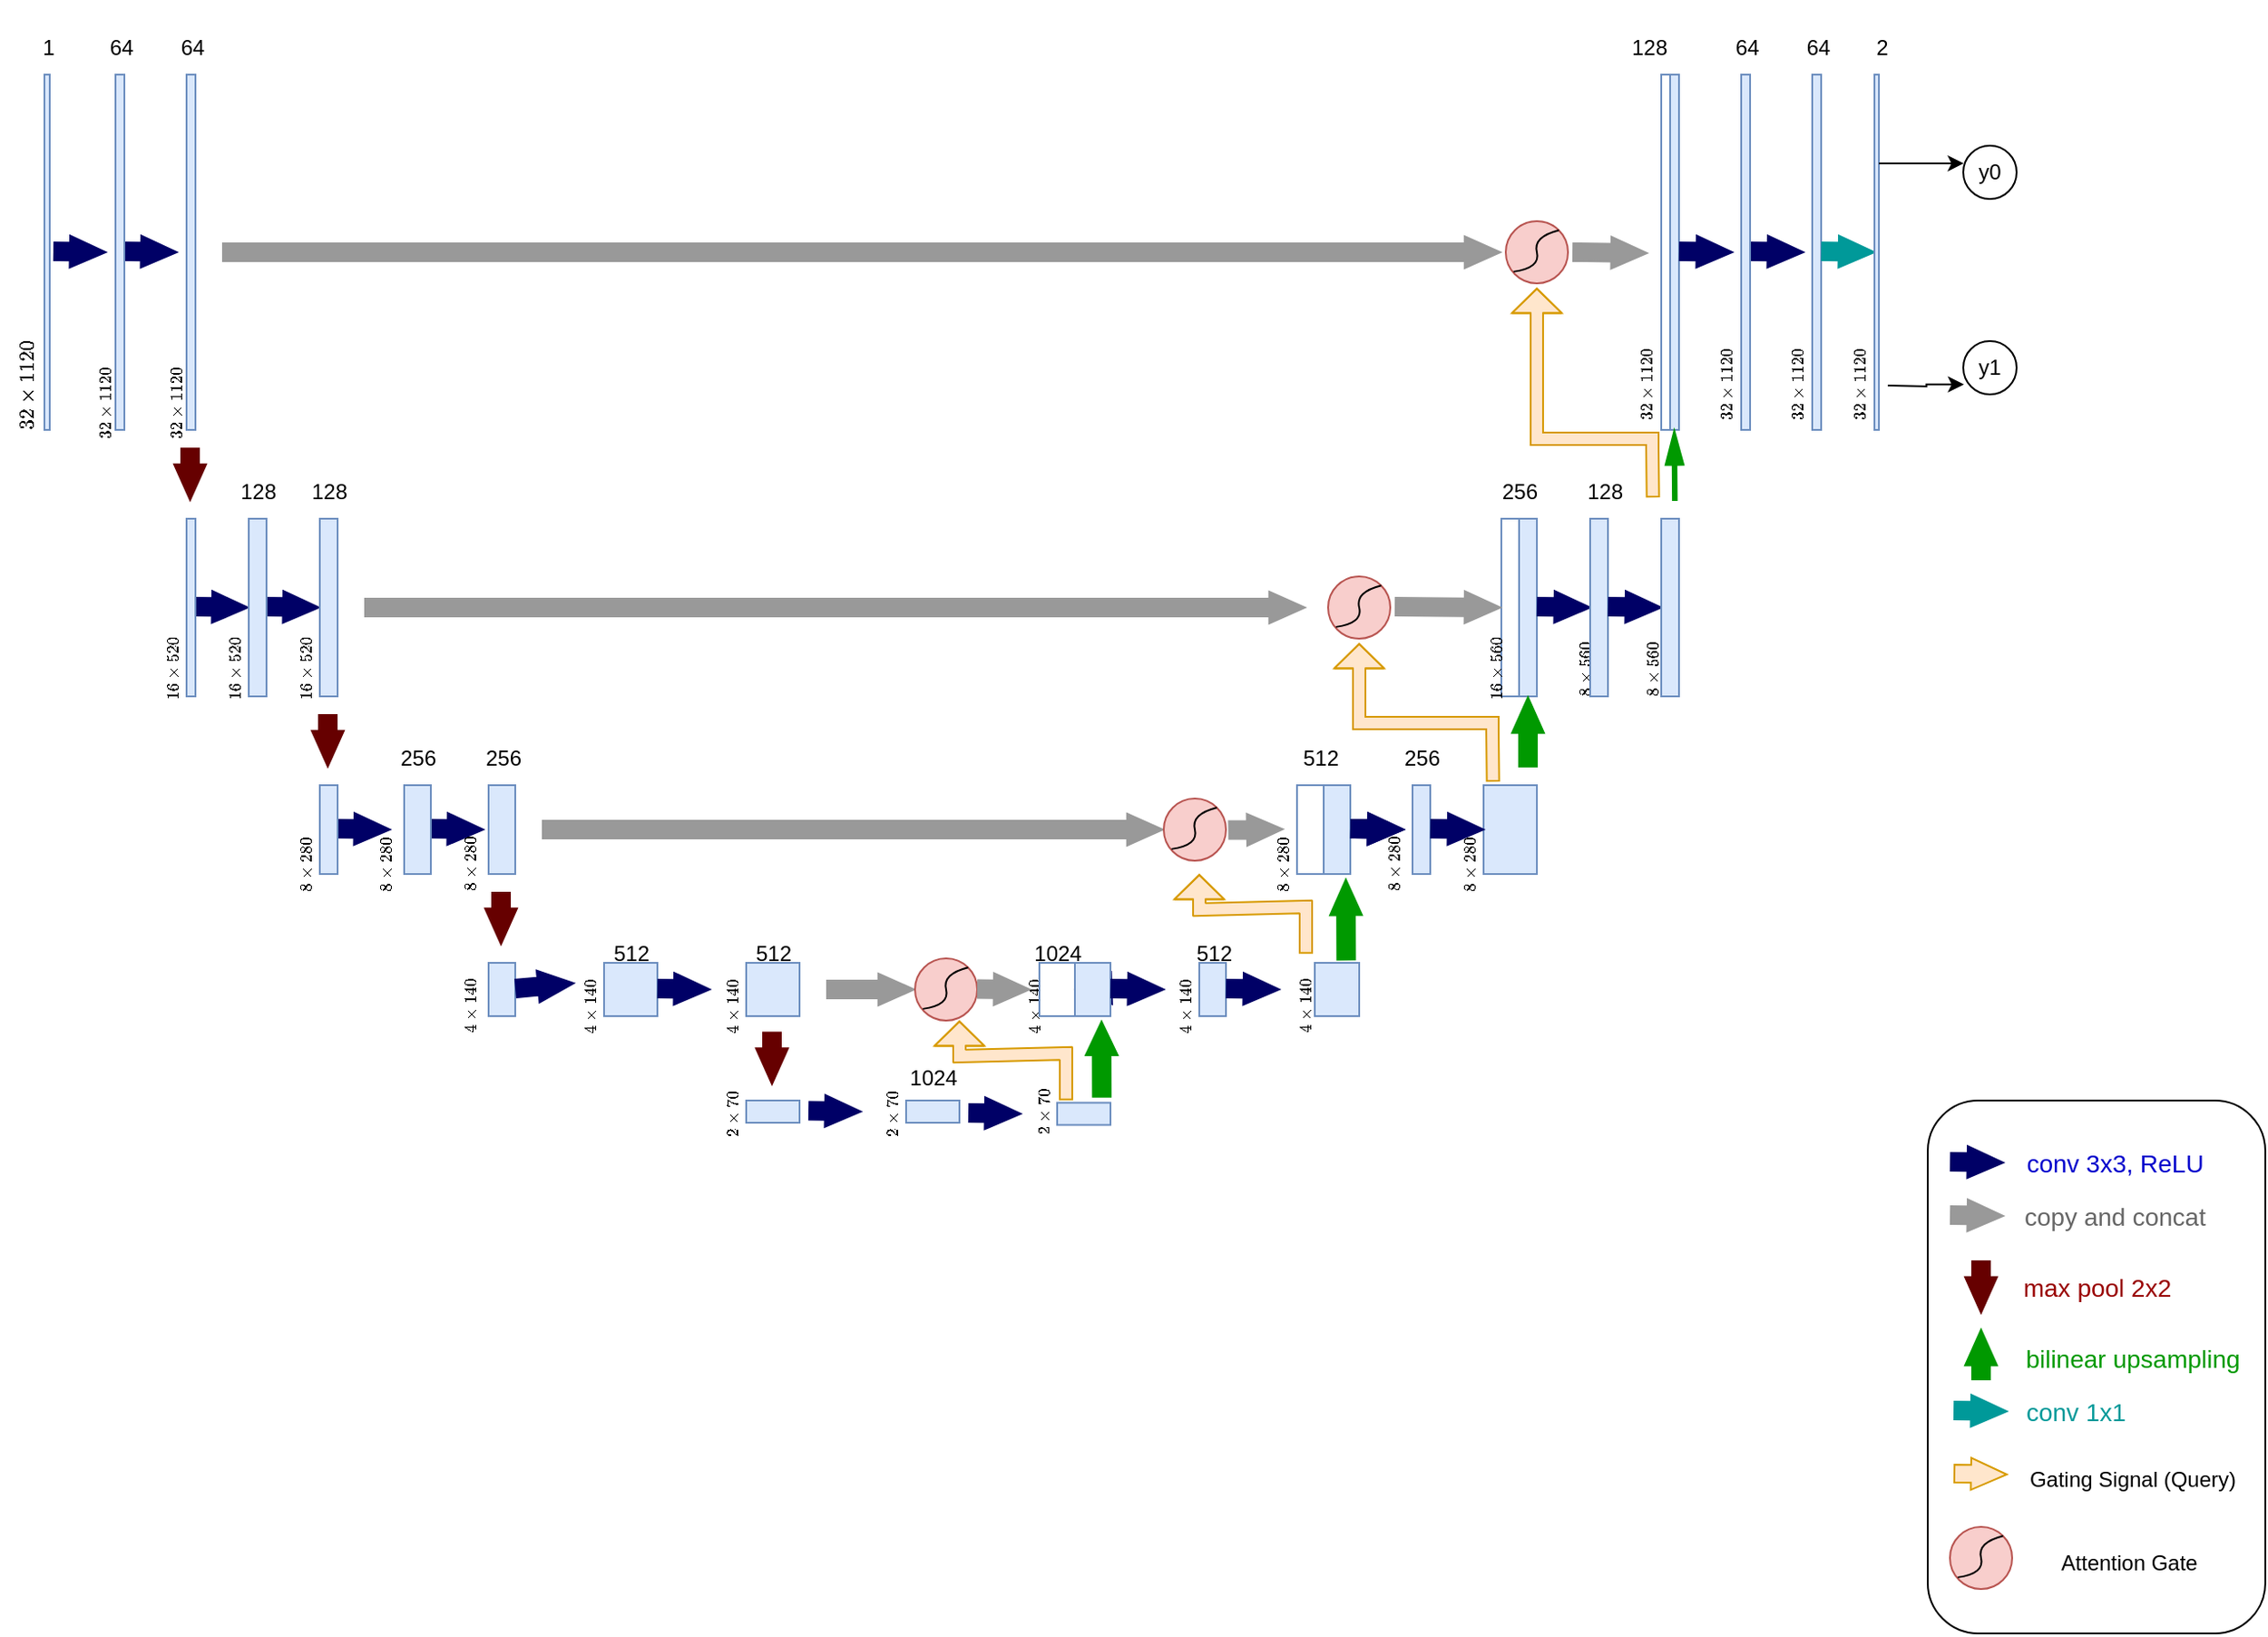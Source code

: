 <mxfile>
    <diagram name="Page-1" id="Zg2J0i8kcsBhqcDElQuv">
        <mxGraphModel dx="978" dy="692" grid="1" gridSize="10" guides="1" tooltips="1" connect="1" arrows="1" fold="1" page="1" pageScale="1" pageWidth="850" pageHeight="1100" math="1" shadow="0">
            <root>
                <mxCell id="0"/>
                <mxCell id="1" parent="0"/>
                <mxCell id="kov3exJGOiLsOatTBzYe-4" value="&lt;font style=&quot;font-size: 10px;&quot;&gt;$$32 \times 1120$$&lt;/font&gt;" style="text;html=1;align=center;verticalAlign=middle;resizable=0;points=[];autosize=1;strokeColor=none;fillColor=none;rotation=-90;" parent="1" vertex="1">
                    <mxGeometry x="-5" y="240" width="110" height="30" as="geometry"/>
                </mxCell>
                <mxCell id="kov3exJGOiLsOatTBzYe-5" value="1" style="text;html=1;align=center;verticalAlign=middle;resizable=0;points=[];autosize=1;strokeColor=none;fillColor=none;rotation=0;" parent="1" vertex="1">
                    <mxGeometry x="46.5" y="50" width="30" height="30" as="geometry"/>
                </mxCell>
                <mxCell id="kov3exJGOiLsOatTBzYe-10" value="" style="shape=flexArrow;endArrow=classic;html=1;rounded=0;fillColor=#000066;strokeColor=#000066;endWidth=7;endSize=6.38;" parent="1" edge="1">
                    <mxGeometry width="50" height="50" relative="1" as="geometry">
                        <mxPoint x="65" y="179.5" as="sourcePoint"/>
                        <mxPoint x="95" y="180" as="targetPoint"/>
                    </mxGeometry>
                </mxCell>
                <mxCell id="kov3exJGOiLsOatTBzYe-54" value="" style="shape=flexArrow;endArrow=classic;html=1;rounded=0;fillColor=#000066;strokeColor=#000066;endWidth=7;endSize=6.38;entryX=0;entryY=0.5;entryDx=0;entryDy=0;" parent="1" edge="1">
                    <mxGeometry width="50" height="50" relative="1" as="geometry">
                        <mxPoint x="145" y="379.5" as="sourcePoint"/>
                        <mxPoint x="175" y="380" as="targetPoint"/>
                    </mxGeometry>
                </mxCell>
                <mxCell id="kov3exJGOiLsOatTBzYe-59" value="" style="shape=flexArrow;endArrow=classic;html=1;rounded=0;fillColor=#000066;strokeColor=#000066;endWidth=7;endSize=6.38;entryX=0;entryY=0.5;entryDx=0;entryDy=0;" parent="1" edge="1">
                    <mxGeometry width="50" height="50" relative="1" as="geometry">
                        <mxPoint x="225" y="504.5" as="sourcePoint"/>
                        <mxPoint x="255" y="505" as="targetPoint"/>
                    </mxGeometry>
                </mxCell>
                <mxCell id="kov3exJGOiLsOatTBzYe-63" value="" style="shape=flexArrow;endArrow=classic;html=1;rounded=0;fillColor=#660000;strokeColor=#660000;endWidth=7;endSize=6.38;" parent="1" edge="1">
                    <mxGeometry width="50" height="50" relative="1" as="geometry">
                        <mxPoint x="142" y="290" as="sourcePoint"/>
                        <mxPoint x="142" y="320" as="targetPoint"/>
                    </mxGeometry>
                </mxCell>
                <mxCell id="kov3exJGOiLsOatTBzYe-64" value="" style="shape=flexArrow;endArrow=classic;html=1;rounded=0;fillColor=#660000;strokeColor=#660000;endWidth=7;endSize=6.38;" parent="1" edge="1">
                    <mxGeometry width="50" height="50" relative="1" as="geometry">
                        <mxPoint x="219.5" y="440" as="sourcePoint"/>
                        <mxPoint x="219.5" y="470" as="targetPoint"/>
                    </mxGeometry>
                </mxCell>
                <mxCell id="kov3exJGOiLsOatTBzYe-65" value="" style="shape=flexArrow;endArrow=classic;html=1;rounded=0;fillColor=#660000;strokeColor=#660000;endWidth=7;endSize=6.38;" parent="1" edge="1">
                    <mxGeometry width="50" height="50" relative="1" as="geometry">
                        <mxPoint x="317" y="540" as="sourcePoint"/>
                        <mxPoint x="317" y="570" as="targetPoint"/>
                    </mxGeometry>
                </mxCell>
                <mxCell id="kov3exJGOiLsOatTBzYe-66" value="" style="shape=flexArrow;endArrow=classic;html=1;rounded=0;fillColor=#660000;strokeColor=#660000;endWidth=7;endSize=6.38;" parent="1" edge="1">
                    <mxGeometry width="50" height="50" relative="1" as="geometry">
                        <mxPoint x="469.5" y="618.75" as="sourcePoint"/>
                        <mxPoint x="469.5" y="648.75" as="targetPoint"/>
                    </mxGeometry>
                </mxCell>
                <mxCell id="kov3exJGOiLsOatTBzYe-67" value="" style="shape=flexArrow;endArrow=classic;html=1;rounded=0;fillColor=#000066;strokeColor=#000066;endWidth=7;endSize=6.38;entryX=0;entryY=0.5;entryDx=0;entryDy=0;" parent="1" edge="1">
                    <mxGeometry width="50" height="50" relative="1" as="geometry">
                        <mxPoint x="535" y="663.75" as="sourcePoint"/>
                        <mxPoint x="535" y="663.75" as="targetPoint"/>
                    </mxGeometry>
                </mxCell>
                <mxCell id="kov3exJGOiLsOatTBzYe-76" value="" style="shape=flexArrow;endArrow=classic;html=1;rounded=0;fillColor=#999999;strokeColor=#999999;endWidth=7;endSize=6.38;" parent="1" edge="1">
                    <mxGeometry width="50" height="50" relative="1" as="geometry">
                        <mxPoint x="160" y="180" as="sourcePoint"/>
                        <mxPoint x="880" y="180" as="targetPoint"/>
                    </mxGeometry>
                </mxCell>
                <mxCell id="kov3exJGOiLsOatTBzYe-77" value="64" style="text;html=1;align=center;verticalAlign=middle;resizable=0;points=[];autosize=1;strokeColor=none;fillColor=none;rotation=0;" parent="1" vertex="1">
                    <mxGeometry x="122.5" y="50" width="40" height="30" as="geometry"/>
                </mxCell>
                <mxCell id="kov3exJGOiLsOatTBzYe-89" value="128" style="text;html=1;align=center;verticalAlign=middle;resizable=0;points=[];autosize=1;strokeColor=none;fillColor=none;rotation=0;" parent="1" vertex="1">
                    <mxGeometry x="160" y="300" width="40" height="30" as="geometry"/>
                </mxCell>
                <mxCell id="kov3exJGOiLsOatTBzYe-91" value="&lt;div&gt;&lt;font style=&quot;font-size: 8px;&quot;&gt;$$16 \times 520$$&lt;/font&gt;&lt;br&gt;&lt;/div&gt;" style="text;html=1;align=center;verticalAlign=middle;resizable=0;points=[];autosize=1;strokeColor=none;fillColor=none;rotation=-90;" parent="1" vertex="1">
                    <mxGeometry x="95" y="400" width="90" height="30" as="geometry"/>
                </mxCell>
                <mxCell id="kov3exJGOiLsOatTBzYe-92" value="&lt;div&gt;&lt;font style=&quot;font-size: 8px;&quot;&gt;$$8 \times 280$$&lt;/font&gt;&lt;br&gt;&lt;/div&gt;" style="text;html=1;align=center;verticalAlign=middle;resizable=0;points=[];autosize=1;strokeColor=none;fillColor=none;rotation=-90;" parent="1" vertex="1">
                    <mxGeometry x="175" y="510" width="80" height="30" as="geometry"/>
                </mxCell>
                <mxCell id="kov3exJGOiLsOatTBzYe-93" value="256" style="text;html=1;align=center;verticalAlign=middle;resizable=0;points=[];autosize=1;strokeColor=none;fillColor=none;rotation=0;" parent="1" vertex="1">
                    <mxGeometry x="250" y="450" width="40" height="30" as="geometry"/>
                </mxCell>
                <mxCell id="kov3exJGOiLsOatTBzYe-94" value="&lt;div&gt;&lt;font style=&quot;font-size: 8px;&quot;&gt;$$4 \times 140$$&lt;/font&gt;&lt;br&gt;&lt;/div&gt;" style="text;html=1;align=center;verticalAlign=middle;resizable=0;points=[];autosize=1;strokeColor=none;fillColor=none;rotation=-90;" parent="1" vertex="1">
                    <mxGeometry x="267.5" y="590" width="80" height="30" as="geometry"/>
                </mxCell>
                <mxCell id="kov3exJGOiLsOatTBzYe-95" value="512" style="text;html=1;align=center;verticalAlign=middle;resizable=0;points=[];autosize=1;strokeColor=none;fillColor=none;rotation=0;" parent="1" vertex="1">
                    <mxGeometry x="450" y="560" width="40" height="30" as="geometry"/>
                </mxCell>
                <mxCell id="kov3exJGOiLsOatTBzYe-96" value="&lt;div&gt;&lt;font style=&quot;font-size: 8px;&quot;&gt;$$2 \times 70$$&lt;/font&gt;&lt;br&gt;&lt;/div&gt;" style="text;html=1;align=center;verticalAlign=middle;resizable=0;points=[];autosize=1;strokeColor=none;fillColor=none;rotation=-90;" parent="1" vertex="1">
                    <mxGeometry x="415" y="650" width="80" height="30" as="geometry"/>
                </mxCell>
                <mxCell id="kov3exJGOiLsOatTBzYe-102" value="" style="shape=flexArrow;endArrow=classic;html=1;rounded=0;fillColor=#999999;strokeColor=#999999;endWidth=7;endSize=6.38;" parent="1" edge="1">
                    <mxGeometry width="50" height="50" relative="1" as="geometry">
                        <mxPoint x="240" y="380" as="sourcePoint"/>
                        <mxPoint x="770" y="380" as="targetPoint"/>
                    </mxGeometry>
                </mxCell>
                <mxCell id="kov3exJGOiLsOatTBzYe-103" value="" style="shape=flexArrow;endArrow=classic;html=1;rounded=0;fillColor=#999999;strokeColor=#999999;endWidth=7;endSize=6.38;" parent="1" edge="1">
                    <mxGeometry width="50" height="50" relative="1" as="geometry">
                        <mxPoint x="340" y="505" as="sourcePoint"/>
                        <mxPoint x="690" y="505" as="targetPoint"/>
                    </mxGeometry>
                </mxCell>
                <mxCell id="kov3exJGOiLsOatTBzYe-104" value="" style="shape=flexArrow;endArrow=classic;html=1;rounded=0;fillColor=#999999;strokeColor=#999999;endWidth=7;endSize=6.38;" parent="1" edge="1">
                    <mxGeometry width="50" height="50" relative="1" as="geometry">
                        <mxPoint x="500" y="595" as="sourcePoint"/>
                        <mxPoint x="550" y="595" as="targetPoint"/>
                    </mxGeometry>
                </mxCell>
                <mxCell id="kov3exJGOiLsOatTBzYe-112" value="128" style="text;html=1;align=center;verticalAlign=middle;resizable=0;points=[];autosize=1;strokeColor=none;fillColor=none;rotation=0;" parent="1" vertex="1">
                    <mxGeometry x="200" y="300" width="40" height="30" as="geometry"/>
                </mxCell>
                <mxCell id="kov3exJGOiLsOatTBzYe-114" value="" style="rounded=0;whiteSpace=wrap;html=1;fillColor=#dae8fc;strokeColor=#6c8ebf;" parent="1" vertex="1">
                    <mxGeometry x="60" y="80" width="3" height="200" as="geometry"/>
                </mxCell>
                <mxCell id="kov3exJGOiLsOatTBzYe-116" value="&lt;font style=&quot;font-size: 8px;&quot;&gt;$$32 \times 1120$$&lt;/font&gt;" style="text;html=1;align=center;verticalAlign=middle;resizable=0;points=[];autosize=1;strokeColor=none;fillColor=none;rotation=-90;" parent="1" vertex="1">
                    <mxGeometry x="50" y="250" width="90" height="30" as="geometry"/>
                </mxCell>
                <mxCell id="kov3exJGOiLsOatTBzYe-117" value="" style="shape=flexArrow;endArrow=classic;html=1;rounded=0;fillColor=#000066;strokeColor=#000066;endWidth=7;endSize=6.38;" parent="1" edge="1">
                    <mxGeometry width="50" height="50" relative="1" as="geometry">
                        <mxPoint x="105" y="179.5" as="sourcePoint"/>
                        <mxPoint x="135" y="180" as="targetPoint"/>
                    </mxGeometry>
                </mxCell>
                <mxCell id="kov3exJGOiLsOatTBzYe-118" value="" style="rounded=0;whiteSpace=wrap;html=1;fillColor=#dae8fc;strokeColor=#6c8ebf;" parent="1" vertex="1">
                    <mxGeometry x="100" y="80" width="5" height="200" as="geometry"/>
                </mxCell>
                <mxCell id="kov3exJGOiLsOatTBzYe-146" value="" style="rounded=0;whiteSpace=wrap;html=1;fillColor=#FFFFFF;strokeColor=#6c8ebf;" parent="1" vertex="1">
                    <mxGeometry x="970" y="80" width="5" height="200" as="geometry"/>
                </mxCell>
                <mxCell id="kov3exJGOiLsOatTBzYe-147" value="&lt;font style=&quot;font-size: 8px;&quot;&gt;$$32 \times 1120$$&lt;/font&gt;" style="text;html=1;align=center;verticalAlign=middle;resizable=0;points=[];autosize=1;strokeColor=none;fillColor=none;rotation=-90;" parent="1" vertex="1">
                    <mxGeometry x="90" y="250" width="90" height="30" as="geometry"/>
                </mxCell>
                <mxCell id="kov3exJGOiLsOatTBzYe-148" value="" style="shape=flexArrow;endArrow=classic;html=1;rounded=0;fillColor=#000066;strokeColor=#000066;endWidth=7;endSize=6.38;entryX=0;entryY=0.5;entryDx=0;entryDy=0;" parent="1" edge="1">
                    <mxGeometry width="50" height="50" relative="1" as="geometry">
                        <mxPoint x="185" y="379.5" as="sourcePoint"/>
                        <mxPoint x="215" y="380" as="targetPoint"/>
                    </mxGeometry>
                </mxCell>
                <mxCell id="kov3exJGOiLsOatTBzYe-149" value="" style="rounded=0;whiteSpace=wrap;html=1;fillColor=#dae8fc;strokeColor=#6c8ebf;" parent="1" vertex="1">
                    <mxGeometry x="175" y="330" width="10" height="100" as="geometry"/>
                </mxCell>
                <mxCell id="kov3exJGOiLsOatTBzYe-150" value="&lt;div&gt;&lt;font style=&quot;font-size: 8px;&quot;&gt;$$16 \times 520$$&lt;/font&gt;&lt;br&gt;&lt;/div&gt;" style="text;html=1;align=center;verticalAlign=middle;resizable=0;points=[];autosize=1;strokeColor=none;fillColor=none;rotation=-90;" parent="1" vertex="1">
                    <mxGeometry x="130" y="400" width="90" height="30" as="geometry"/>
                </mxCell>
                <mxCell id="kov3exJGOiLsOatTBzYe-152" value="" style="rounded=0;whiteSpace=wrap;html=1;fillColor=#dae8fc;strokeColor=#6c8ebf;" parent="1" vertex="1">
                    <mxGeometry x="830" y="480" width="10" height="50" as="geometry"/>
                </mxCell>
                <mxCell id="kov3exJGOiLsOatTBzYe-153" value="&lt;div&gt;&lt;font style=&quot;font-size: 8px;&quot;&gt;$$16 \times 520$$&lt;/font&gt;&lt;br&gt;&lt;/div&gt;" style="text;html=1;align=center;verticalAlign=middle;resizable=0;points=[];autosize=1;strokeColor=none;fillColor=none;rotation=-90;" parent="1" vertex="1">
                    <mxGeometry x="170" y="400" width="90" height="30" as="geometry"/>
                </mxCell>
                <mxCell id="kov3exJGOiLsOatTBzYe-168" value="" style="shape=flexArrow;endArrow=classic;html=1;rounded=0;fillColor=#000066;strokeColor=#000066;endWidth=7;endSize=6.38;entryX=0;entryY=0.5;entryDx=0;entryDy=0;" parent="1" edge="1">
                    <mxGeometry width="50" height="50" relative="1" as="geometry">
                        <mxPoint x="277.5" y="504.5" as="sourcePoint"/>
                        <mxPoint x="307.5" y="505" as="targetPoint"/>
                    </mxGeometry>
                </mxCell>
                <mxCell id="kov3exJGOiLsOatTBzYe-169" value="" style="rounded=0;whiteSpace=wrap;html=1;fillColor=#dae8fc;strokeColor=#6c8ebf;" parent="1" vertex="1">
                    <mxGeometry x="262.5" y="480" width="15" height="50" as="geometry"/>
                </mxCell>
                <mxCell id="kov3exJGOiLsOatTBzYe-172" value="256" style="text;html=1;align=center;verticalAlign=middle;resizable=0;points=[];autosize=1;strokeColor=none;fillColor=none;rotation=0;" parent="1" vertex="1">
                    <mxGeometry x="297.5" y="450" width="40" height="30" as="geometry"/>
                </mxCell>
                <mxCell id="kov3exJGOiLsOatTBzYe-173" value="&lt;div&gt;&lt;font style=&quot;font-size: 8px;&quot;&gt;$$8 \times 280$$&lt;/font&gt;&lt;br&gt;&lt;/div&gt;" style="text;html=1;align=center;verticalAlign=middle;resizable=0;points=[];autosize=1;strokeColor=none;fillColor=none;rotation=-90;" parent="1" vertex="1">
                    <mxGeometry x="220" y="510" width="80" height="30" as="geometry"/>
                </mxCell>
                <mxCell id="kov3exJGOiLsOatTBzYe-176" value="" style="rounded=0;whiteSpace=wrap;html=1;fillColor=#dae8fc;strokeColor=#6c8ebf;" parent="1" vertex="1">
                    <mxGeometry x="140" y="330" width="5" height="100" as="geometry"/>
                </mxCell>
                <mxCell id="kov3exJGOiLsOatTBzYe-177" value="" style="rounded=0;whiteSpace=wrap;html=1;fillColor=#dae8fc;strokeColor=#6c8ebf;" parent="1" vertex="1">
                    <mxGeometry x="215" y="480" width="10" height="50" as="geometry"/>
                </mxCell>
                <mxCell id="kov3exJGOiLsOatTBzYe-189" value="&lt;div&gt;&lt;font style=&quot;font-size: 8px;&quot;&gt;$$8 \times 280$$&lt;/font&gt;&lt;br&gt;&lt;/div&gt;" style="text;html=1;align=center;verticalAlign=middle;resizable=0;points=[];autosize=1;strokeColor=none;fillColor=none;rotation=-90;" parent="1" vertex="1">
                    <mxGeometry x="267.5" y="510" width="80" height="30" as="geometry"/>
                </mxCell>
                <mxCell id="kov3exJGOiLsOatTBzYe-190" value="" style="rounded=0;whiteSpace=wrap;html=1;fillColor=#dae8fc;strokeColor=#6c8ebf;" parent="1" vertex="1">
                    <mxGeometry x="310" y="480" width="15" height="50" as="geometry"/>
                </mxCell>
                <mxCell id="kov3exJGOiLsOatTBzYe-191" value="64" style="text;html=1;align=center;verticalAlign=middle;resizable=0;points=[];autosize=1;strokeColor=none;fillColor=none;rotation=0;" parent="1" vertex="1">
                    <mxGeometry x="82.5" y="50" width="40" height="30" as="geometry"/>
                </mxCell>
                <mxCell id="kov3exJGOiLsOatTBzYe-192" value="" style="rounded=0;whiteSpace=wrap;html=1;fillColor=#dae8fc;strokeColor=#6c8ebf;" parent="1" vertex="1">
                    <mxGeometry x="310" y="580" width="15" height="30" as="geometry"/>
                </mxCell>
                <mxCell id="kov3exJGOiLsOatTBzYe-45" value="" style="rounded=0;whiteSpace=wrap;html=1;fillColor=#dae8fc;strokeColor=#6c8ebf;" parent="1" vertex="1">
                    <mxGeometry x="375" y="580" width="30" height="30" as="geometry"/>
                </mxCell>
                <mxCell id="kov3exJGOiLsOatTBzYe-195" value="" style="shape=flexArrow;endArrow=classic;html=1;rounded=0;fillColor=#000066;strokeColor=#000066;endWidth=7;endSize=6.38;entryX=0.67;entryY=-0.053;entryDx=0;entryDy=0;entryPerimeter=0;" parent="1" target="kov3exJGOiLsOatTBzYe-260" edge="1">
                    <mxGeometry width="50" height="50" relative="1" as="geometry">
                        <mxPoint x="325" y="594.5" as="sourcePoint"/>
                        <mxPoint x="355" y="595" as="targetPoint"/>
                    </mxGeometry>
                </mxCell>
                <mxCell id="kov3exJGOiLsOatTBzYe-197" value="" style="shape=flexArrow;endArrow=classic;html=1;rounded=0;fillColor=#000066;strokeColor=#000066;endWidth=7;endSize=6.38;entryX=0;entryY=0.5;entryDx=0;entryDy=0;" parent="1" edge="1">
                    <mxGeometry width="50" height="50" relative="1" as="geometry">
                        <mxPoint x="405" y="594.5" as="sourcePoint"/>
                        <mxPoint x="435" y="595" as="targetPoint"/>
                    </mxGeometry>
                </mxCell>
                <mxCell id="kov3exJGOiLsOatTBzYe-198" value="512" style="text;html=1;align=center;verticalAlign=middle;resizable=0;points=[];autosize=1;strokeColor=none;fillColor=none;rotation=0;" parent="1" vertex="1">
                    <mxGeometry x="370" y="560" width="40" height="30" as="geometry"/>
                </mxCell>
                <mxCell id="kov3exJGOiLsOatTBzYe-200" value="" style="rounded=0;whiteSpace=wrap;html=1;fillColor=#dae8fc;strokeColor=#6c8ebf;" parent="1" vertex="1">
                    <mxGeometry x="455" y="657.5" width="30" height="12.5" as="geometry"/>
                </mxCell>
                <mxCell id="kov3exJGOiLsOatTBzYe-215" value="" style="shape=flexArrow;endArrow=classic;html=1;rounded=0;fillColor=#000066;strokeColor=#000066;endWidth=7;endSize=6.38;entryX=0;entryY=0.5;entryDx=0;entryDy=0;" parent="1" edge="1">
                    <mxGeometry width="50" height="50" relative="1" as="geometry">
                        <mxPoint x="490" y="663.25" as="sourcePoint"/>
                        <mxPoint x="520" y="663.75" as="targetPoint"/>
                    </mxGeometry>
                </mxCell>
                <mxCell id="kov3exJGOiLsOatTBzYe-219" value="" style="shape=flexArrow;endArrow=classic;html=1;rounded=0;fillColor=#000066;strokeColor=#000066;endWidth=7;endSize=6.38;entryX=0;entryY=0.5;entryDx=0;entryDy=0;" parent="1" edge="1">
                    <mxGeometry width="50" height="50" relative="1" as="geometry">
                        <mxPoint x="625" y="661.88" as="sourcePoint"/>
                        <mxPoint x="625" y="661.88" as="targetPoint"/>
                    </mxGeometry>
                </mxCell>
                <mxCell id="kov3exJGOiLsOatTBzYe-220" value="" style="rounded=0;whiteSpace=wrap;html=1;fillColor=#dae8fc;strokeColor=#6c8ebf;" parent="1" vertex="1">
                    <mxGeometry x="545" y="657.5" width="30" height="12.5" as="geometry"/>
                </mxCell>
                <mxCell id="kov3exJGOiLsOatTBzYe-221" value="" style="shape=flexArrow;endArrow=classic;html=1;rounded=0;fillColor=#000066;strokeColor=#000066;endWidth=7;endSize=6.38;entryX=0;entryY=0.5;entryDx=0;entryDy=0;" parent="1" edge="1">
                    <mxGeometry width="50" height="50" relative="1" as="geometry">
                        <mxPoint x="580" y="664.5" as="sourcePoint"/>
                        <mxPoint x="610" y="665" as="targetPoint"/>
                    </mxGeometry>
                </mxCell>
                <mxCell id="kov3exJGOiLsOatTBzYe-226" value="" style="rounded=0;whiteSpace=wrap;html=1;fillColor=#dae8fc;strokeColor=#6c8ebf;" parent="1" vertex="1">
                    <mxGeometry x="630" y="658.75" width="30" height="12.5" as="geometry"/>
                </mxCell>
                <mxCell id="kov3exJGOiLsOatTBzYe-228" value="1024" style="text;html=1;align=center;verticalAlign=middle;resizable=0;points=[];autosize=1;strokeColor=none;fillColor=none;rotation=0;" parent="1" vertex="1">
                    <mxGeometry x="535" y="630" width="50" height="30" as="geometry"/>
                </mxCell>
                <mxCell id="kov3exJGOiLsOatTBzYe-231" value="&lt;div&gt;&lt;font style=&quot;font-size: 8px;&quot;&gt;$$4 \times 140$$&lt;/font&gt;&lt;br&gt;&lt;/div&gt;" style="text;html=1;align=center;verticalAlign=middle;resizable=0;points=[];autosize=1;strokeColor=none;fillColor=none;rotation=-90;" parent="1" vertex="1">
                    <mxGeometry x="585" y="590" width="80" height="30" as="geometry"/>
                </mxCell>
                <mxCell id="kov3exJGOiLsOatTBzYe-233" value="" style="rounded=0;whiteSpace=wrap;html=1;fillColor=#FFFFFF;strokeColor=#6c8ebf;" parent="1" vertex="1">
                    <mxGeometry x="620" y="580" width="20" height="30" as="geometry"/>
                </mxCell>
                <mxCell id="kov3exJGOiLsOatTBzYe-243" value="1024" style="text;html=1;align=center;verticalAlign=middle;resizable=0;points=[];autosize=1;strokeColor=none;fillColor=none;rotation=0;" parent="1" vertex="1">
                    <mxGeometry x="605" y="560" width="50" height="30" as="geometry"/>
                </mxCell>
                <mxCell id="kov3exJGOiLsOatTBzYe-240" value="" style="rounded=0;whiteSpace=wrap;html=1;fillColor=#dae8fc;strokeColor=#6c8ebf;" parent="1" vertex="1">
                    <mxGeometry x="710" y="580" width="15" height="30" as="geometry"/>
                </mxCell>
                <mxCell id="kov3exJGOiLsOatTBzYe-249" value="" style="rounded=0;whiteSpace=wrap;html=1;fillColor=#dae8fc;strokeColor=#6c8ebf;" parent="1" vertex="1">
                    <mxGeometry x="775" y="580" width="25" height="30" as="geometry"/>
                </mxCell>
                <mxCell id="kov3exJGOiLsOatTBzYe-252" value="" style="rounded=0;whiteSpace=wrap;html=1;fillColor=#FFFFFF;strokeColor=#6c8ebf;" parent="1" vertex="1">
                    <mxGeometry x="765" y="480" width="15" height="50" as="geometry"/>
                </mxCell>
                <mxCell id="kov3exJGOiLsOatTBzYe-253" value="" style="rounded=0;whiteSpace=wrap;html=1;fillColor=#dae8fc;strokeColor=#6c8ebf;" parent="1" vertex="1">
                    <mxGeometry x="780" y="480" width="15" height="50" as="geometry"/>
                </mxCell>
                <mxCell id="kov3exJGOiLsOatTBzYe-254" value="512" style="text;html=1;align=center;verticalAlign=middle;resizable=0;points=[];autosize=1;strokeColor=none;fillColor=none;rotation=0;" parent="1" vertex="1">
                    <mxGeometry x="757.5" y="450" width="40" height="30" as="geometry"/>
                </mxCell>
                <mxCell id="kov3exJGOiLsOatTBzYe-256" value="&lt;div&gt;&lt;font style=&quot;font-size: 8px;&quot;&gt;$$8 \times 280$$&lt;/font&gt;&lt;br&gt;&lt;/div&gt;" style="text;html=1;align=center;verticalAlign=middle;resizable=0;points=[];autosize=1;strokeColor=none;fillColor=none;rotation=-90;strokeWidth=1;" parent="1" vertex="1">
                    <mxGeometry x="725" y="510" width="80" height="30" as="geometry"/>
                </mxCell>
                <mxCell id="kov3exJGOiLsOatTBzYe-257" value="&lt;div&gt;&lt;font style=&quot;font-size: 8px;&quot;&gt;$$2 \times 70$$&lt;/font&gt;&lt;br&gt;&lt;/div&gt;" style="text;html=1;align=center;verticalAlign=middle;resizable=0;points=[];autosize=1;strokeColor=none;fillColor=none;rotation=-90;" parent="1" vertex="1">
                    <mxGeometry x="505" y="650" width="80" height="30" as="geometry"/>
                </mxCell>
                <mxCell id="kov3exJGOiLsOatTBzYe-258" value="&lt;div&gt;&lt;font style=&quot;font-size: 8px;&quot;&gt;$$2 \times 70$$&lt;/font&gt;&lt;br&gt;&lt;/div&gt;" style="text;html=1;align=center;verticalAlign=middle;resizable=0;points=[];autosize=1;strokeColor=none;fillColor=none;rotation=-90;" parent="1" vertex="1">
                    <mxGeometry x="590" y="648.75" width="80" height="30" as="geometry"/>
                </mxCell>
                <mxCell id="kov3exJGOiLsOatTBzYe-260" value="&lt;div&gt;&lt;font style=&quot;font-size: 8px;&quot;&gt;$$4 \times 140$$&lt;/font&gt;&lt;br&gt;&lt;/div&gt;" style="text;html=1;align=center;verticalAlign=middle;resizable=0;points=[];autosize=1;strokeColor=none;fillColor=none;rotation=-90;" parent="1" vertex="1">
                    <mxGeometry x="335" y="590" width="80" height="30" as="geometry"/>
                </mxCell>
                <mxCell id="kov3exJGOiLsOatTBzYe-265" value="&lt;div&gt;&lt;font style=&quot;font-size: 8px;&quot;&gt;$$4 \times 140$$&lt;/font&gt;&lt;br&gt;&lt;/div&gt;" style="text;html=1;align=center;verticalAlign=middle;resizable=0;points=[];autosize=1;strokeColor=none;fillColor=none;rotation=-90;" parent="1" vertex="1">
                    <mxGeometry x="415" y="590" width="80" height="30" as="geometry"/>
                </mxCell>
                <mxCell id="kov3exJGOiLsOatTBzYe-196" value="" style="rounded=0;whiteSpace=wrap;html=1;fillColor=#dae8fc;strokeColor=#6c8ebf;" parent="1" vertex="1">
                    <mxGeometry x="455" y="580" width="30" height="30" as="geometry"/>
                </mxCell>
                <mxCell id="kov3exJGOiLsOatTBzYe-275" value="&lt;div&gt;&lt;font style=&quot;font-size: 8px;&quot;&gt;$$4 \times 140$$&lt;/font&gt;&lt;br&gt;&lt;/div&gt;" style="text;html=1;align=center;verticalAlign=middle;resizable=0;points=[];autosize=1;strokeColor=none;fillColor=none;rotation=-90;" parent="1" vertex="1">
                    <mxGeometry x="670" y="590" width="80" height="30" as="geometry"/>
                </mxCell>
                <mxCell id="kov3exJGOiLsOatTBzYe-276" value="" style="rounded=0;whiteSpace=wrap;html=1;fillColor=#dae8fc;strokeColor=#6c8ebf;" parent="1" vertex="1">
                    <mxGeometry x="215" y="330" width="10" height="100" as="geometry"/>
                </mxCell>
                <mxCell id="kov3exJGOiLsOatTBzYe-277" value="&lt;div&gt;&lt;font style=&quot;font-size: 8px;&quot;&gt;$$8 \times 280$$&lt;/font&gt;&lt;br&gt;&lt;/div&gt;" style="text;html=1;align=center;verticalAlign=middle;resizable=0;points=[];autosize=1;strokeColor=none;fillColor=none;rotation=-90;" parent="1" vertex="1">
                    <mxGeometry x="787.5" y="510" width="80" height="30" as="geometry"/>
                </mxCell>
                <mxCell id="kov3exJGOiLsOatTBzYe-278" value="256" style="text;html=1;align=center;verticalAlign=middle;resizable=0;points=[];autosize=1;strokeColor=none;fillColor=none;rotation=0;" parent="1" vertex="1">
                    <mxGeometry x="815" y="450" width="40" height="30" as="geometry"/>
                </mxCell>
                <mxCell id="kov3exJGOiLsOatTBzYe-279" value="" style="shape=flexArrow;endArrow=classic;html=1;rounded=0;fillColor=#000066;strokeColor=#000066;endWidth=7;endSize=6.38;entryX=0;entryY=0.5;entryDx=0;entryDy=0;" parent="1" edge="1">
                    <mxGeometry width="50" height="50" relative="1" as="geometry">
                        <mxPoint x="795" y="504.5" as="sourcePoint"/>
                        <mxPoint x="825.5" y="505" as="targetPoint"/>
                    </mxGeometry>
                </mxCell>
                <mxCell id="kov3exJGOiLsOatTBzYe-280" value="" style="rounded=0;whiteSpace=wrap;html=1;fillColor=#dae8fc;strokeColor=#6c8ebf;" parent="1" vertex="1">
                    <mxGeometry x="870" y="480" width="30" height="50" as="geometry"/>
                </mxCell>
                <mxCell id="kov3exJGOiLsOatTBzYe-281" value="&lt;div&gt;&lt;font style=&quot;font-size: 8px;&quot;&gt;$$8 \times 280$$&lt;/font&gt;&lt;br&gt;&lt;/div&gt;" style="text;html=1;align=center;verticalAlign=middle;resizable=0;points=[];autosize=1;strokeColor=none;fillColor=none;rotation=-90;" parent="1" vertex="1">
                    <mxGeometry x="830" y="510" width="80" height="30" as="geometry"/>
                </mxCell>
                <mxCell id="kov3exJGOiLsOatTBzYe-282" value="" style="shape=flexArrow;endArrow=classic;html=1;rounded=0;fillColor=#000066;strokeColor=#000066;endWidth=7;endSize=6.38;entryX=0;entryY=0.5;entryDx=0;entryDy=0;" parent="1" edge="1">
                    <mxGeometry width="50" height="50" relative="1" as="geometry">
                        <mxPoint x="840" y="504.5" as="sourcePoint"/>
                        <mxPoint x="870.5" y="505" as="targetPoint"/>
                    </mxGeometry>
                </mxCell>
                <mxCell id="kov3exJGOiLsOatTBzYe-284" value="" style="shape=flexArrow;endArrow=classic;html=1;rounded=0;fillColor=#000066;strokeColor=#000066;endWidth=7;endSize=6.38;entryX=0;entryY=0.5;entryDx=0;entryDy=0;" parent="1" target="kov3exJGOiLsOatTBzYe-230" edge="1">
                    <mxGeometry width="50" height="50" relative="1" as="geometry">
                        <mxPoint x="655" y="594.5" as="sourcePoint"/>
                        <mxPoint x="685.5" y="595" as="targetPoint"/>
                    </mxGeometry>
                </mxCell>
                <mxCell id="kov3exJGOiLsOatTBzYe-230" value="" style="rounded=0;whiteSpace=wrap;html=1;fillColor=#dae8fc;strokeColor=#6c8ebf;" parent="1" vertex="1">
                    <mxGeometry x="640" y="580" width="20" height="30" as="geometry"/>
                </mxCell>
                <mxCell id="kov3exJGOiLsOatTBzYe-287" value="" style="shape=flexArrow;endArrow=classic;html=1;rounded=0;fillColor=#000066;strokeColor=#000066;endWidth=7;endSize=6.38;entryX=0;entryY=0.5;entryDx=0;entryDy=0;" parent="1" edge="1">
                    <mxGeometry width="50" height="50" relative="1" as="geometry">
                        <mxPoint x="660" y="594.5" as="sourcePoint"/>
                        <mxPoint x="690.5" y="595" as="targetPoint"/>
                    </mxGeometry>
                </mxCell>
                <mxCell id="kov3exJGOiLsOatTBzYe-290" value="" style="shape=flexArrow;endArrow=classic;html=1;rounded=0;fillColor=#000066;strokeColor=#000066;endWidth=7;endSize=6.38;entryX=0;entryY=0.5;entryDx=0;entryDy=0;" parent="1" edge="1">
                    <mxGeometry width="50" height="50" relative="1" as="geometry">
                        <mxPoint x="725" y="594.5" as="sourcePoint"/>
                        <mxPoint x="755.5" y="595" as="targetPoint"/>
                    </mxGeometry>
                </mxCell>
                <mxCell id="kov3exJGOiLsOatTBzYe-291" value="512" style="text;html=1;align=center;verticalAlign=middle;resizable=0;points=[];autosize=1;strokeColor=none;fillColor=none;rotation=0;" parent="1" vertex="1">
                    <mxGeometry x="697.5" y="560" width="40" height="30" as="geometry"/>
                </mxCell>
                <mxCell id="kov3exJGOiLsOatTBzYe-294" value="" style="rounded=0;whiteSpace=wrap;html=1;fillColor=#FFFFFF;strokeColor=#6c8ebf;" parent="1" vertex="1">
                    <mxGeometry x="880" y="330" width="10" height="100" as="geometry"/>
                </mxCell>
                <mxCell id="kov3exJGOiLsOatTBzYe-295" value="" style="rounded=0;whiteSpace=wrap;html=1;fillColor=#dae8fc;strokeColor=#6c8ebf;" parent="1" vertex="1">
                    <mxGeometry x="890" y="330" width="10" height="100" as="geometry"/>
                </mxCell>
                <mxCell id="kov3exJGOiLsOatTBzYe-296" value="256" style="text;html=1;align=center;verticalAlign=middle;resizable=0;points=[];autosize=1;strokeColor=none;fillColor=none;rotation=0;" parent="1" vertex="1">
                    <mxGeometry x="870" y="300" width="40" height="30" as="geometry"/>
                </mxCell>
                <mxCell id="kov3exJGOiLsOatTBzYe-297" value="&lt;div&gt;&lt;font style=&quot;font-size: 8px;&quot;&gt;$$16 \times 560$$&lt;/font&gt;&lt;br&gt;&lt;/div&gt;" style="text;html=1;align=center;verticalAlign=middle;resizable=0;points=[];autosize=1;strokeColor=none;fillColor=none;rotation=-90;" parent="1" vertex="1">
                    <mxGeometry x="840" y="400" width="90" height="30" as="geometry"/>
                </mxCell>
                <mxCell id="kov3exJGOiLsOatTBzYe-298" value="" style="shape=flexArrow;endArrow=classic;html=1;rounded=0;fillColor=#000066;strokeColor=#000066;endWidth=7;endSize=6.38;entryX=0;entryY=0.5;entryDx=0;entryDy=0;" parent="1" edge="1">
                    <mxGeometry width="50" height="50" relative="1" as="geometry">
                        <mxPoint x="900" y="379.5" as="sourcePoint"/>
                        <mxPoint x="930.5" y="380" as="targetPoint"/>
                    </mxGeometry>
                </mxCell>
                <mxCell id="kov3exJGOiLsOatTBzYe-302" value="&lt;div&gt;&lt;font style=&quot;font-size: 8px;&quot;&gt;$$8 \times 560$$&lt;/font&gt;&lt;br&gt;&lt;/div&gt;" style="text;html=1;align=center;verticalAlign=middle;resizable=0;points=[];autosize=1;strokeColor=none;fillColor=none;rotation=-90;" parent="1" vertex="1">
                    <mxGeometry x="895" y="400" width="80" height="30" as="geometry"/>
                </mxCell>
                <mxCell id="kov3exJGOiLsOatTBzYe-309" value="" style="rounded=0;whiteSpace=wrap;html=1;fillColor=#dae8fc;strokeColor=#6c8ebf;" parent="1" vertex="1">
                    <mxGeometry x="930" y="330" width="10" height="100" as="geometry"/>
                </mxCell>
                <mxCell id="kov3exJGOiLsOatTBzYe-311" value="128" style="text;html=1;align=center;verticalAlign=middle;resizable=0;points=[];autosize=1;strokeColor=none;fillColor=none;rotation=0;" parent="1" vertex="1">
                    <mxGeometry x="917.5" y="300" width="40" height="30" as="geometry"/>
                </mxCell>
                <mxCell id="kov3exJGOiLsOatTBzYe-312" value="" style="shape=flexArrow;endArrow=classic;html=1;rounded=0;fillColor=#000066;strokeColor=#000066;endWidth=7;endSize=6.38;entryX=0;entryY=0.5;entryDx=0;entryDy=0;" parent="1" edge="1">
                    <mxGeometry width="50" height="50" relative="1" as="geometry">
                        <mxPoint x="940" y="379.5" as="sourcePoint"/>
                        <mxPoint x="970.5" y="380" as="targetPoint"/>
                    </mxGeometry>
                </mxCell>
                <mxCell id="kov3exJGOiLsOatTBzYe-321" value="&lt;div style=&quot;font-size: 8px;&quot;&gt;$$8 \times 560$$&lt;br&gt;&lt;/div&gt;" style="text;html=1;align=center;verticalAlign=middle;resizable=0;points=[];autosize=1;strokeColor=none;fillColor=none;rotation=-90;" parent="1" vertex="1">
                    <mxGeometry x="930" y="405" width="80" height="20" as="geometry"/>
                </mxCell>
                <mxCell id="kov3exJGOiLsOatTBzYe-322" value="" style="rounded=0;whiteSpace=wrap;html=1;fillColor=#dae8fc;strokeColor=#6c8ebf;" parent="1" vertex="1">
                    <mxGeometry x="970" y="330" width="10" height="100" as="geometry"/>
                </mxCell>
                <mxCell id="kov3exJGOiLsOatTBzYe-326" value="" style="rounded=0;whiteSpace=wrap;html=1;fillColor=#dae8fc;strokeColor=#6c8ebf;" parent="1" vertex="1">
                    <mxGeometry x="975" y="80" width="5" height="200" as="geometry"/>
                </mxCell>
                <mxCell id="kov3exJGOiLsOatTBzYe-329" value="128" style="text;html=1;align=center;verticalAlign=middle;resizable=0;points=[];autosize=1;strokeColor=none;fillColor=none;rotation=0;" parent="1" vertex="1">
                    <mxGeometry x="942.5" y="50" width="40" height="30" as="geometry"/>
                </mxCell>
                <mxCell id="kov3exJGOiLsOatTBzYe-330" value="" style="rounded=0;whiteSpace=wrap;html=1;fillColor=#dae8fc;strokeColor=#6c8ebf;" parent="1" vertex="1">
                    <mxGeometry x="140" y="80" width="5" height="200" as="geometry"/>
                </mxCell>
                <mxCell id="kov3exJGOiLsOatTBzYe-331" value="" style="shape=flexArrow;endArrow=classic;html=1;rounded=0;fillColor=#000066;strokeColor=#000066;endWidth=7;endSize=6.38;entryX=0;entryY=0.5;entryDx=0;entryDy=0;" parent="1" edge="1">
                    <mxGeometry width="50" height="50" relative="1" as="geometry">
                        <mxPoint x="980" y="179.5" as="sourcePoint"/>
                        <mxPoint x="1010.5" y="180" as="targetPoint"/>
                    </mxGeometry>
                </mxCell>
                <mxCell id="kov3exJGOiLsOatTBzYe-334" value="" style="shape=flexArrow;endArrow=classic;html=1;rounded=0;fillColor=#000066;strokeColor=#000066;endWidth=7;endSize=6.38;entryX=0;entryY=0.5;entryDx=0;entryDy=0;" parent="1" edge="1">
                    <mxGeometry width="50" height="50" relative="1" as="geometry">
                        <mxPoint x="1020" y="179.5" as="sourcePoint"/>
                        <mxPoint x="1050.5" y="180" as="targetPoint"/>
                    </mxGeometry>
                </mxCell>
                <mxCell id="kov3exJGOiLsOatTBzYe-335" value="&lt;font style=&quot;font-size: 8px;&quot;&gt;$$32&amp;nbsp;\times 1120$$&lt;/font&gt;" style="text;html=1;align=center;verticalAlign=middle;resizable=0;points=[];autosize=1;strokeColor=none;fillColor=none;rotation=-90;" parent="1" vertex="1">
                    <mxGeometry x="917.5" y="240" width="90" height="30" as="geometry"/>
                </mxCell>
                <mxCell id="kov3exJGOiLsOatTBzYe-339" value="" style="rounded=0;whiteSpace=wrap;html=1;fillColor=#dae8fc;strokeColor=#6c8ebf;" parent="1" vertex="1">
                    <mxGeometry x="1015" y="80" width="5" height="200" as="geometry"/>
                </mxCell>
                <mxCell id="kov3exJGOiLsOatTBzYe-340" value="&lt;font style=&quot;font-size: 8px;&quot;&gt;$$32&amp;nbsp;\times 1120$$&lt;/font&gt;" style="text;html=1;align=center;verticalAlign=middle;resizable=0;points=[];autosize=1;strokeColor=none;fillColor=none;rotation=-90;" parent="1" vertex="1">
                    <mxGeometry x="962.5" y="240" width="90" height="30" as="geometry"/>
                </mxCell>
                <mxCell id="kov3exJGOiLsOatTBzYe-344" value="&lt;font style=&quot;font-size: 8px;&quot;&gt;$$32&amp;nbsp;\times 1120$$&lt;/font&gt;" style="text;html=1;align=center;verticalAlign=middle;resizable=0;points=[];autosize=1;strokeColor=none;fillColor=none;rotation=-90;" parent="1" vertex="1">
                    <mxGeometry x="1002.5" y="240" width="90" height="30" as="geometry"/>
                </mxCell>
                <mxCell id="kov3exJGOiLsOatTBzYe-345" value="" style="rounded=0;whiteSpace=wrap;html=1;fillColor=#dae8fc;strokeColor=#6c8ebf;" parent="1" vertex="1">
                    <mxGeometry x="1055" y="80" width="5" height="200" as="geometry"/>
                </mxCell>
                <mxCell id="kov3exJGOiLsOatTBzYe-348" value="" style="shape=flexArrow;endArrow=classic;html=1;rounded=0;fillColor=#000066;strokeColor=#000066;endWidth=7;endSize=6.38;entryX=0;entryY=0.5;entryDx=0;entryDy=0;" parent="1" edge="1">
                    <mxGeometry width="50" height="50" relative="1" as="geometry">
                        <mxPoint x="795" y="504.5" as="sourcePoint"/>
                        <mxPoint x="825.5" y="505" as="targetPoint"/>
                    </mxGeometry>
                </mxCell>
                <mxCell id="kov3exJGOiLsOatTBzYe-349" value="" style="shape=flexArrow;endArrow=classic;html=1;rounded=0;fillColor=#009999;strokeColor=#009999;endWidth=7;endSize=6.38;entryX=0;entryY=0.5;entryDx=0;entryDy=0;" parent="1" edge="1">
                    <mxGeometry width="50" height="50" relative="1" as="geometry">
                        <mxPoint x="1060" y="179.5" as="sourcePoint"/>
                        <mxPoint x="1090.5" y="180" as="targetPoint"/>
                    </mxGeometry>
                </mxCell>
                <mxCell id="kov3exJGOiLsOatTBzYe-350" value="" style="rounded=0;whiteSpace=wrap;html=1;fillColor=#dae8fc;strokeColor=#6c8ebf;" parent="1" vertex="1">
                    <mxGeometry x="1090" y="80" width="2.5" height="200" as="geometry"/>
                </mxCell>
                <mxCell id="kov3exJGOiLsOatTBzYe-351" value="64" style="text;html=1;align=center;verticalAlign=middle;resizable=0;points=[];autosize=1;strokeColor=none;fillColor=none;rotation=0;" parent="1" vertex="1">
                    <mxGeometry x="997.5" y="50" width="40" height="30" as="geometry"/>
                </mxCell>
                <mxCell id="kov3exJGOiLsOatTBzYe-352" value="64" style="text;html=1;align=center;verticalAlign=middle;resizable=0;points=[];autosize=1;strokeColor=none;fillColor=none;rotation=0;" parent="1" vertex="1">
                    <mxGeometry x="1037.5" y="50" width="40" height="30" as="geometry"/>
                </mxCell>
                <mxCell id="kov3exJGOiLsOatTBzYe-353" value="2" style="text;html=1;align=center;verticalAlign=middle;resizable=0;points=[];autosize=1;strokeColor=none;fillColor=none;rotation=0;" parent="1" vertex="1">
                    <mxGeometry x="1078.5" y="50" width="30" height="30" as="geometry"/>
                </mxCell>
                <mxCell id="kov3exJGOiLsOatTBzYe-354" value="" style="shape=flexArrow;endArrow=classic;html=1;rounded=0;fillColor=#000066;strokeColor=#000066;endWidth=7;endSize=6.38;entryX=0;entryY=0.5;entryDx=0;entryDy=0;" parent="1" edge="1">
                    <mxGeometry width="50" height="50" relative="1" as="geometry">
                        <mxPoint x="1132.5" y="692" as="sourcePoint"/>
                        <mxPoint x="1163" y="692.5" as="targetPoint"/>
                    </mxGeometry>
                </mxCell>
                <mxCell id="kov3exJGOiLsOatTBzYe-355" value="" style="shape=flexArrow;endArrow=classic;html=1;rounded=0;fillColor=#999999;strokeColor=#999999;endWidth=7;endSize=6.38;entryX=0;entryY=0.5;entryDx=0;entryDy=0;" parent="1" edge="1">
                    <mxGeometry width="50" height="50" relative="1" as="geometry">
                        <mxPoint x="1132.5" y="722" as="sourcePoint"/>
                        <mxPoint x="1163" y="722.5" as="targetPoint"/>
                    </mxGeometry>
                </mxCell>
                <mxCell id="kov3exJGOiLsOatTBzYe-357" value="" style="shape=flexArrow;endArrow=classic;html=1;rounded=0;fillColor=#660000;strokeColor=#660000;endWidth=7;endSize=6.38;" parent="1" edge="1">
                    <mxGeometry width="50" height="50" relative="1" as="geometry">
                        <mxPoint x="1150" y="747.5" as="sourcePoint"/>
                        <mxPoint x="1150" y="777.5" as="targetPoint"/>
                    </mxGeometry>
                </mxCell>
                <mxCell id="kov3exJGOiLsOatTBzYe-358" value="" style="shape=flexArrow;endArrow=classic;html=1;rounded=0;fillColor=#009900;strokeColor=#009900;endWidth=7;endSize=6.38;" parent="1" edge="1">
                    <mxGeometry width="50" height="50" relative="1" as="geometry">
                        <mxPoint x="1150" y="815" as="sourcePoint"/>
                        <mxPoint x="1150" y="786" as="targetPoint"/>
                    </mxGeometry>
                </mxCell>
                <mxCell id="kov3exJGOiLsOatTBzYe-359" value="" style="shape=flexArrow;endArrow=classic;html=1;rounded=0;fillColor=#009999;strokeColor=#009999;endWidth=7;endSize=6.38;entryX=0;entryY=0.5;entryDx=0;entryDy=0;" parent="1" edge="1">
                    <mxGeometry width="50" height="50" relative="1" as="geometry">
                        <mxPoint x="1134.5" y="832" as="sourcePoint"/>
                        <mxPoint x="1165" y="832.5" as="targetPoint"/>
                    </mxGeometry>
                </mxCell>
                <mxCell id="kov3exJGOiLsOatTBzYe-362" value="&lt;font style=&quot;font-size: 8px;&quot;&gt;$$32&amp;nbsp;\times 1120$$&lt;/font&gt;" style="text;html=1;align=center;verticalAlign=middle;resizable=0;points=[];autosize=1;strokeColor=none;fillColor=none;rotation=-90;" parent="1" vertex="1">
                    <mxGeometry x="1037.5" y="240" width="90" height="30" as="geometry"/>
                </mxCell>
                <mxCell id="kov3exJGOiLsOatTBzYe-363" value="&lt;font color=&quot;#0000cc&quot; style=&quot;font-size: 14px;&quot;&gt;conv 3x3, ReLU&lt;/font&gt;" style="text;html=1;align=center;verticalAlign=middle;resizable=0;points=[];autosize=1;strokeColor=none;fillColor=none;" parent="1" vertex="1">
                    <mxGeometry x="1165" y="677.5" width="120" height="30" as="geometry"/>
                </mxCell>
                <mxCell id="kov3exJGOiLsOatTBzYe-364" value="&lt;font style=&quot;font-size: 14px;&quot; color=&quot;#666666&quot;&gt;copy and concat&lt;br&gt;&lt;/font&gt;" style="text;html=1;align=center;verticalAlign=middle;resizable=0;points=[];autosize=1;strokeColor=none;fillColor=none;" parent="1" vertex="1">
                    <mxGeometry x="1160" y="707.5" width="130" height="30" as="geometry"/>
                </mxCell>
                <mxCell id="kov3exJGOiLsOatTBzYe-365" value="&lt;font color=&quot;#990000&quot; style=&quot;font-size: 14px;&quot;&gt;max pool 2x2&lt;/font&gt;&lt;font color=&quot;#990000&quot; style=&quot;font-size: 14px;&quot;&gt;&lt;br&gt;&lt;/font&gt;" style="text;html=1;align=center;verticalAlign=middle;resizable=0;points=[];autosize=1;strokeColor=none;fillColor=none;" parent="1" vertex="1">
                    <mxGeometry x="1160" y="747.5" width="110" height="30" as="geometry"/>
                </mxCell>
                <mxCell id="kov3exJGOiLsOatTBzYe-366" value="&lt;font color=&quot;#009900&quot; style=&quot;font-size: 14px;&quot;&gt;bilinear upsampling&lt;/font&gt;&lt;font color=&quot;#009900&quot; style=&quot;font-size: 14px;&quot;&gt;&lt;br&gt;&lt;/font&gt;" style="text;html=1;align=center;verticalAlign=middle;resizable=0;points=[];autosize=1;strokeColor=none;fillColor=none;" parent="1" vertex="1">
                    <mxGeometry x="1160" y="787.5" width="150" height="30" as="geometry"/>
                </mxCell>
                <mxCell id="kov3exJGOiLsOatTBzYe-367" value="&lt;font color=&quot;#009999&quot; style=&quot;font-size: 14px;&quot;&gt;conv 1x1&lt;br&gt;&lt;/font&gt;" style="text;html=1;align=center;verticalAlign=middle;resizable=0;points=[];autosize=1;strokeColor=none;fillColor=none;" parent="1" vertex="1">
                    <mxGeometry x="1162.5" y="817.5" width="80" height="30" as="geometry"/>
                </mxCell>
                <mxCell id="kov3exJGOiLsOatTBzYe-371" value="" style="rounded=1;whiteSpace=wrap;html=1;fillColor=none;" parent="1" vertex="1">
                    <mxGeometry x="1120" y="657.5" width="190" height="300" as="geometry"/>
                </mxCell>
                <mxCell id="8XPRsAUVUknkGi7RhRSr-10" value="y1" style="ellipse;whiteSpace=wrap;html=1;aspect=fixed;" parent="1" vertex="1">
                    <mxGeometry x="1140" y="230" width="30" height="30" as="geometry"/>
                </mxCell>
                <mxCell id="8XPRsAUVUknkGi7RhRSr-13" style="edgeStyle=orthogonalEdgeStyle;rounded=0;orthogonalLoop=1;jettySize=auto;html=1;exitX=1;exitY=0.25;exitDx=0;exitDy=0;entryX=0.009;entryY=0.333;entryDx=0;entryDy=0;entryPerimeter=0;" parent="1" source="kov3exJGOiLsOatTBzYe-350" edge="1">
                    <mxGeometry relative="1" as="geometry">
                        <mxPoint x="1140.27" y="129.99" as="targetPoint"/>
                    </mxGeometry>
                </mxCell>
                <mxCell id="8XPRsAUVUknkGi7RhRSr-14" value="y0" style="ellipse;whiteSpace=wrap;html=1;aspect=fixed;" parent="1" vertex="1">
                    <mxGeometry x="1140" y="120" width="30" height="30" as="geometry"/>
                </mxCell>
                <mxCell id="8XPRsAUVUknkGi7RhRSr-16" style="edgeStyle=orthogonalEdgeStyle;rounded=0;orthogonalLoop=1;jettySize=auto;html=1;entryX=0.013;entryY=0.813;entryDx=0;entryDy=0;entryPerimeter=0;" parent="1" target="8XPRsAUVUknkGi7RhRSr-10" edge="1">
                    <mxGeometry relative="1" as="geometry">
                        <mxPoint x="1097.5" y="255.024" as="sourcePoint"/>
                    </mxGeometry>
                </mxCell>
                <mxCell id="4" value="" style="curved=1;endArrow=classic;html=1;entryX=1;entryY=0;entryDx=0;entryDy=0;strokeColor=none;" parent="1" edge="1">
                    <mxGeometry width="50" height="50" relative="1" as="geometry">
                        <mxPoint x="375" y="110" as="sourcePoint"/>
                        <mxPoint x="708.284" y="41.716" as="targetPoint"/>
                        <Array as="points">
                            <mxPoint x="425" y="110"/>
                            <mxPoint x="375" y="60"/>
                        </Array>
                    </mxGeometry>
                </mxCell>
                <mxCell id="11" value="" style="group" parent="1" vertex="1" connectable="0">
                    <mxGeometry x="550" y="577.5" width="35" height="35" as="geometry"/>
                </mxCell>
                <mxCell id="12" value="" style="ellipse;whiteSpace=wrap;html=1;fillColor=#f8cecc;strokeColor=#b85450;" parent="11" vertex="1">
                    <mxGeometry width="35" height="35" as="geometry"/>
                </mxCell>
                <mxCell id="13" value="" style="curved=1;endArrow=none;html=1;sketch=0;endFill=0;entryX=1;entryY=0;entryDx=0;entryDy=0;" parent="11" target="12" edge="1">
                    <mxGeometry width="50" height="50" relative="1" as="geometry">
                        <mxPoint x="4.375" y="28.437" as="sourcePoint"/>
                        <mxPoint x="26.25" y="6.562" as="targetPoint"/>
                        <Array as="points">
                            <mxPoint x="19.688" y="26.25"/>
                            <mxPoint x="15.312" y="8.75"/>
                        </Array>
                    </mxGeometry>
                </mxCell>
                <mxCell id="14" value="" style="group" parent="1" vertex="1" connectable="0">
                    <mxGeometry x="690" y="487.5" width="35" height="35" as="geometry"/>
                </mxCell>
                <mxCell id="15" value="" style="ellipse;whiteSpace=wrap;html=1;fillColor=#f8cecc;strokeColor=#b85450;" parent="14" vertex="1">
                    <mxGeometry width="35" height="35" as="geometry"/>
                </mxCell>
                <mxCell id="16" value="" style="curved=1;endArrow=none;html=1;sketch=0;endFill=0;entryX=1;entryY=0;entryDx=0;entryDy=0;" parent="14" target="15" edge="1">
                    <mxGeometry width="50" height="50" relative="1" as="geometry">
                        <mxPoint x="4.375" y="28.437" as="sourcePoint"/>
                        <mxPoint x="26.25" y="6.562" as="targetPoint"/>
                        <Array as="points">
                            <mxPoint x="19.688" y="26.25"/>
                            <mxPoint x="15.312" y="8.75"/>
                        </Array>
                    </mxGeometry>
                </mxCell>
                <mxCell id="17" value="" style="group" parent="1" vertex="1" connectable="0">
                    <mxGeometry x="782.5" y="362.5" width="35" height="35" as="geometry"/>
                </mxCell>
                <mxCell id="18" value="" style="ellipse;whiteSpace=wrap;html=1;fillColor=#f8cecc;strokeColor=#b85450;" parent="17" vertex="1">
                    <mxGeometry width="35" height="35" as="geometry"/>
                </mxCell>
                <mxCell id="19" value="" style="curved=1;endArrow=none;html=1;sketch=0;endFill=0;entryX=1;entryY=0;entryDx=0;entryDy=0;" parent="17" target="18" edge="1">
                    <mxGeometry width="50" height="50" relative="1" as="geometry">
                        <mxPoint x="4.375" y="28.437" as="sourcePoint"/>
                        <mxPoint x="26.25" y="6.562" as="targetPoint"/>
                        <Array as="points">
                            <mxPoint x="19.688" y="26.25"/>
                            <mxPoint x="15.312" y="8.75"/>
                        </Array>
                    </mxGeometry>
                </mxCell>
                <mxCell id="20" value="" style="group" parent="1" vertex="1" connectable="0">
                    <mxGeometry x="882.5" y="162.5" width="35" height="35" as="geometry"/>
                </mxCell>
                <mxCell id="21" value="" style="ellipse;whiteSpace=wrap;html=1;fillColor=#f8cecc;strokeColor=#b85450;" parent="20" vertex="1">
                    <mxGeometry width="35" height="35" as="geometry"/>
                </mxCell>
                <mxCell id="22" value="" style="curved=1;endArrow=none;html=1;sketch=0;endFill=0;entryX=1;entryY=0;entryDx=0;entryDy=0;" parent="20" target="21" edge="1">
                    <mxGeometry width="50" height="50" relative="1" as="geometry">
                        <mxPoint x="4.375" y="28.437" as="sourcePoint"/>
                        <mxPoint x="26.25" y="6.562" as="targetPoint"/>
                        <Array as="points">
                            <mxPoint x="19.688" y="26.25"/>
                            <mxPoint x="15.312" y="8.75"/>
                        </Array>
                    </mxGeometry>
                </mxCell>
                <mxCell id="23" value="" style="group" parent="1" vertex="1" connectable="0">
                    <mxGeometry x="1132.5" y="897.5" width="35" height="35" as="geometry"/>
                </mxCell>
                <mxCell id="24" value="" style="ellipse;whiteSpace=wrap;html=1;fillColor=#f8cecc;strokeColor=#b85450;" parent="23" vertex="1">
                    <mxGeometry width="35" height="35" as="geometry"/>
                </mxCell>
                <mxCell id="25" value="" style="curved=1;endArrow=none;html=1;sketch=0;endFill=0;entryX=1;entryY=0;entryDx=0;entryDy=0;" parent="23" target="24" edge="1">
                    <mxGeometry width="50" height="50" relative="1" as="geometry">
                        <mxPoint x="4.375" y="28.437" as="sourcePoint"/>
                        <mxPoint x="26.25" y="6.562" as="targetPoint"/>
                        <Array as="points">
                            <mxPoint x="19.688" y="26.25"/>
                            <mxPoint x="15.312" y="8.75"/>
                        </Array>
                    </mxGeometry>
                </mxCell>
                <mxCell id="27" value="Attention Gate" style="text;html=1;align=center;verticalAlign=middle;resizable=0;points=[];autosize=1;strokeColor=none;fillColor=none;" parent="1" vertex="1">
                    <mxGeometry x="1182.5" y="902.5" width="100" height="30" as="geometry"/>
                </mxCell>
                <mxCell id="28" value="" style="shape=flexArrow;endArrow=classic;html=1;rounded=0;fillColor=#ffe6cc;strokeColor=#d79b00;endWidth=7;endSize=6.38;entryX=0;entryY=0.5;entryDx=0;entryDy=0;" parent="1" edge="1">
                    <mxGeometry width="50" height="50" relative="1" as="geometry">
                        <mxPoint x="1134.5" y="867.5" as="sourcePoint"/>
                        <mxPoint x="1165" y="868" as="targetPoint"/>
                    </mxGeometry>
                </mxCell>
                <mxCell id="29" value="Gating Signal (Query)" style="text;html=1;align=center;verticalAlign=middle;resizable=0;points=[];autosize=1;strokeColor=none;fillColor=none;" parent="1" vertex="1">
                    <mxGeometry x="1165" y="856.25" width="140" height="30" as="geometry"/>
                </mxCell>
                <mxCell id="33" value="" style="shape=flexArrow;endArrow=classic;html=1;rounded=0;fillColor=#009900;strokeColor=#009900;endWidth=7;endSize=6;exitX=0.598;exitY=1.002;exitDx=0;exitDy=0;exitPerimeter=0;strokeWidth=1;" parent="1" edge="1">
                    <mxGeometry width="50" height="50" relative="1" as="geometry">
                        <mxPoint x="655.14" y="655.91" as="sourcePoint"/>
                        <mxPoint x="655" y="612.5" as="targetPoint"/>
                    </mxGeometry>
                </mxCell>
                <mxCell id="38" value="" style="shape=flexArrow;endArrow=classic;html=1;rounded=0;strokeWidth=1;endSize=4.232;fillColor=#ffe6cc;startSize=6;targetPerimeterSpacing=0;shadow=0;width=6.984;strokeColor=#d79a02;" parent="1" edge="1">
                    <mxGeometry width="50" height="50" relative="1" as="geometry">
                        <mxPoint x="635" y="657.38" as="sourcePoint"/>
                        <mxPoint x="575" y="612.5" as="targetPoint"/>
                        <Array as="points">
                            <mxPoint x="635" y="640"/>
                            <mxPoint x="635" y="631"/>
                            <mxPoint x="575" y="632.5"/>
                        </Array>
                    </mxGeometry>
                </mxCell>
                <mxCell id="39" value="" style="shape=flexArrow;endArrow=classic;html=1;rounded=0;strokeWidth=1;endSize=4.232;fillColor=#ffe6cc;startSize=6;targetPerimeterSpacing=0;shadow=0;width=6.984;strokeColor=#d79a02;" parent="1" edge="1">
                    <mxGeometry width="50" height="50" relative="1" as="geometry">
                        <mxPoint x="770" y="574.88" as="sourcePoint"/>
                        <mxPoint x="710" y="530.0" as="targetPoint"/>
                        <Array as="points">
                            <mxPoint x="770" y="557.5"/>
                            <mxPoint x="770" y="548.5"/>
                            <mxPoint x="710" y="550"/>
                        </Array>
                    </mxGeometry>
                </mxCell>
                <mxCell id="41" value="" style="shape=flexArrow;endArrow=classic;html=1;rounded=0;strokeWidth=1;endSize=4.232;fillColor=#ffe6cc;startSize=6;targetPerimeterSpacing=0;shadow=0;width=6.984;strokeColor=#d79a02;exitX=0.177;exitY=-0.039;exitDx=0;exitDy=0;exitPerimeter=0;" parent="1" source="kov3exJGOiLsOatTBzYe-280" edge="1">
                    <mxGeometry width="50" height="50" relative="1" as="geometry">
                        <mxPoint x="870" y="470" as="sourcePoint"/>
                        <mxPoint x="800" y="400" as="targetPoint"/>
                        <Array as="points">
                            <mxPoint x="875" y="450"/>
                            <mxPoint x="875" y="445"/>
                            <mxPoint x="800" y="445"/>
                        </Array>
                    </mxGeometry>
                </mxCell>
                <mxCell id="43" value="" style="shape=flexArrow;endArrow=classic;html=1;rounded=0;fillColor=#009900;strokeColor=#009900;endWidth=7;endSize=6.38;exitX=0.826;exitY=0;exitDx=0;exitDy=0;exitPerimeter=0;" parent="1" edge="1">
                    <mxGeometry width="50" height="50" relative="1" as="geometry">
                        <mxPoint x="895" y="470" as="sourcePoint"/>
                        <mxPoint x="895.01" y="430" as="targetPoint"/>
                    </mxGeometry>
                </mxCell>
                <mxCell id="44" value="" style="shape=flexArrow;endArrow=classic;html=1;rounded=0;fillColor=#009900;strokeColor=#009900;endWidth=7;endSize=6.38;exitX=0.829;exitY=1.006;exitDx=0;exitDy=0;exitPerimeter=0;" parent="1" edge="1">
                    <mxGeometry width="50" height="50" relative="1" as="geometry">
                        <mxPoint x="792.68" y="578.68" as="sourcePoint"/>
                        <mxPoint x="792.49" y="532.54" as="targetPoint"/>
                    </mxGeometry>
                </mxCell>
                <mxCell id="45" value="&lt;div&gt;&lt;font style=&quot;font-size: 8px;&quot;&gt;$$4 \times 140$$&lt;/font&gt;&lt;br&gt;&lt;/div&gt;" style="text;html=1;align=center;verticalAlign=middle;resizable=0;points=[];autosize=1;strokeColor=none;fillColor=none;rotation=-90;" parent="1" vertex="1">
                    <mxGeometry x="737.5" y="590" width="80" height="30" as="geometry"/>
                </mxCell>
                <mxCell id="46" value="" style="shape=flexArrow;endArrow=classic;html=1;rounded=0;fillColor=#999999;strokeColor=#999999;endWidth=7;endSize=6.38;entryX=0;entryY=0.5;entryDx=0;entryDy=0;" parent="1" target="kov3exJGOiLsOatTBzYe-294" edge="1">
                    <mxGeometry width="50" height="50" relative="1" as="geometry">
                        <mxPoint x="820" y="379.47" as="sourcePoint"/>
                        <mxPoint x="855" y="379.47" as="targetPoint"/>
                    </mxGeometry>
                </mxCell>
                <mxCell id="47" value="" style="shape=flexArrow;endArrow=classic;html=1;rounded=0;fillColor=#009900;strokeColor=#009900;endWidth=7;endSize=6.077;width=2.154;" parent="1" edge="1">
                    <mxGeometry width="50" height="50" relative="1" as="geometry">
                        <mxPoint x="977.65" y="320" as="sourcePoint"/>
                        <mxPoint x="977.34" y="280" as="targetPoint"/>
                    </mxGeometry>
                </mxCell>
                <mxCell id="48" value="" style="shape=flexArrow;endArrow=classic;html=1;rounded=0;strokeWidth=1;endSize=4.232;fillColor=#ffe6cc;startSize=6;targetPerimeterSpacing=0;shadow=0;width=6.984;strokeColor=#d79a02;exitX=0.177;exitY=-0.039;exitDx=0;exitDy=0;exitPerimeter=0;" parent="1" edge="1">
                    <mxGeometry width="50" height="50" relative="1" as="geometry">
                        <mxPoint x="965.31" y="318.05" as="sourcePoint"/>
                        <mxPoint x="900" y="200" as="targetPoint"/>
                        <Array as="points">
                            <mxPoint x="965" y="290"/>
                            <mxPoint x="965" y="285"/>
                            <mxPoint x="900" y="285"/>
                        </Array>
                    </mxGeometry>
                </mxCell>
                <mxCell id="49" value="" style="shape=flexArrow;endArrow=classic;html=1;rounded=0;fillColor=#999999;strokeColor=#999999;endWidth=7;endSize=6.38;" parent="1" edge="1">
                    <mxGeometry width="50" height="50" relative="1" as="geometry">
                        <mxPoint x="920" y="180" as="sourcePoint"/>
                        <mxPoint x="962.5" y="180.5" as="targetPoint"/>
                    </mxGeometry>
                </mxCell>
                <mxCell id="50" value="" style="shape=flexArrow;endArrow=classic;html=1;rounded=0;fillColor=#999999;strokeColor=#999999;endWidth=7;endSize=6.38;" parent="1" edge="1">
                    <mxGeometry width="50" height="50" relative="1" as="geometry">
                        <mxPoint x="726.25" y="505.25" as="sourcePoint"/>
                        <mxPoint x="757.5" y="504.75" as="targetPoint"/>
                    </mxGeometry>
                </mxCell>
                <mxCell id="51" value="" style="shape=flexArrow;endArrow=classic;html=1;rounded=0;fillColor=#999999;strokeColor=#999999;endWidth=7;endSize=6.38;entryX=0;entryY=0.5;entryDx=0;entryDy=0;" parent="1" edge="1">
                    <mxGeometry width="50" height="50" relative="1" as="geometry">
                        <mxPoint x="585" y="594.74" as="sourcePoint"/>
                        <mxPoint x="615" y="595" as="targetPoint"/>
                    </mxGeometry>
                </mxCell>
            </root>
        </mxGraphModel>
    </diagram>
</mxfile>